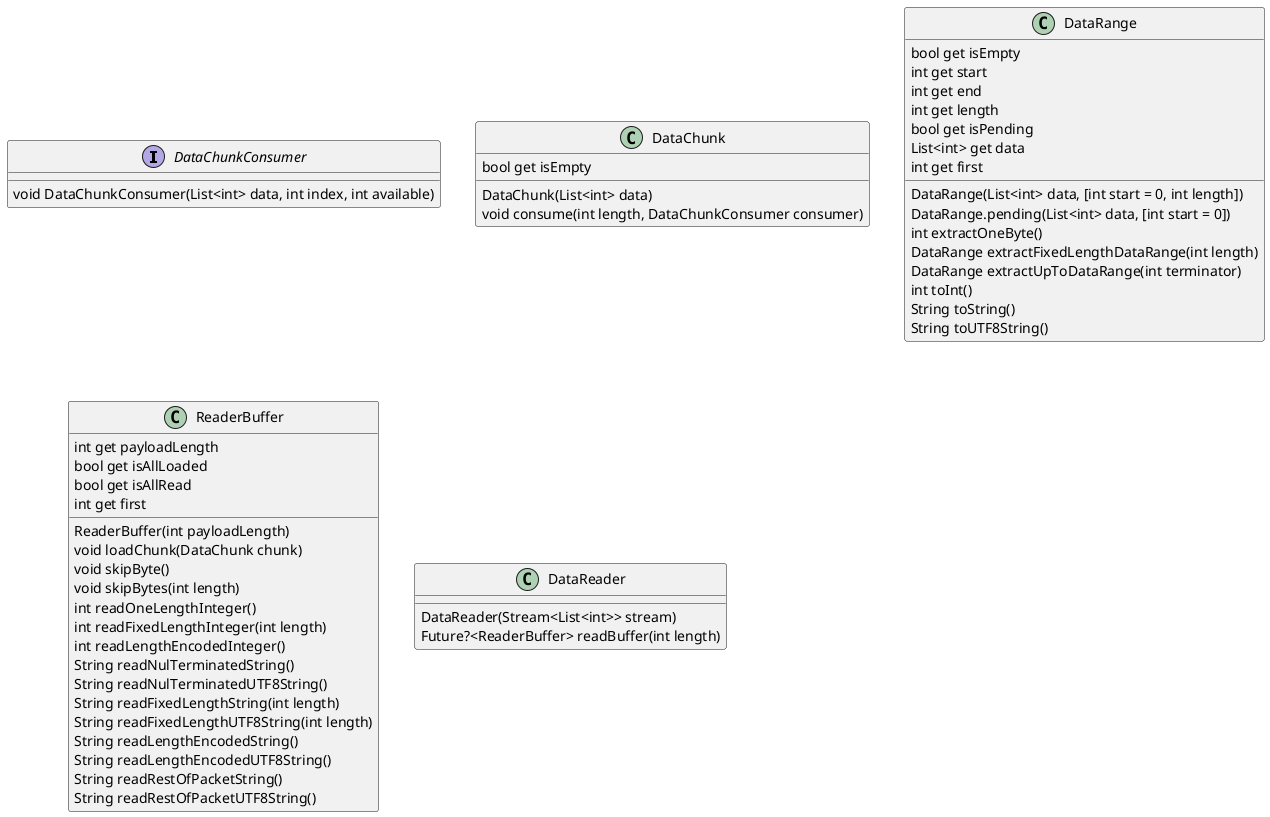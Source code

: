 @startuml

interface DataChunkConsumer {
    void DataChunkConsumer(List<int> data, int index, int available)
}

class DataChunk {
    bool get isEmpty
    DataChunk(List<int> data)
    void consume(int length, DataChunkConsumer consumer)
}

class DataRange {
    bool get isEmpty
    int get start
    int get end
    int get length
    bool get isPending
    List<int> get data
    int get first
    DataRange(List<int> data, [int start = 0, int length])
    DataRange.pending(List<int> data, [int start = 0])
    int extractOneByte()
    DataRange extractFixedLengthDataRange(int length)
    DataRange extractUpToDataRange(int terminator)
    int toInt()
    String toString()
    String toUTF8String()
}

class ReaderBuffer {
    int get payloadLength
    bool get isAllLoaded
    bool get isAllRead
    int get first
    ReaderBuffer(int payloadLength)
    void loadChunk(DataChunk chunk)
    void skipByte()
    void skipBytes(int length)
    int readOneLengthInteger()
    int readFixedLengthInteger(int length)
    int readLengthEncodedInteger()
    String readNulTerminatedString()
    String readNulTerminatedUTF8String()
    String readFixedLengthString(int length)
    String readFixedLengthUTF8String(int length)
    String readLengthEncodedString()
    String readLengthEncodedUTF8String()
    String readRestOfPacketString()
    String readRestOfPacketUTF8String()
}

class DataReader {
    DataReader(Stream<List<int>> stream)
    Future?<ReaderBuffer> readBuffer(int length)
}

@enduml